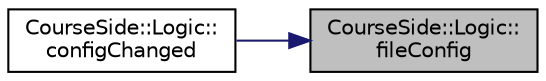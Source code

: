 digraph "CourseSide::Logic::fileConfig"
{
 // LATEX_PDF_SIZE
  edge [fontname="Helvetica",fontsize="10",labelfontname="Helvetica",labelfontsize="10"];
  node [fontname="Helvetica",fontsize="10",shape=record];
  rankdir="RL";
  Node1 [label="CourseSide::Logic::\lfileConfig",height=0.2,width=0.4,color="black", fillcolor="grey75", style="filled", fontcolor="black",tooltip="fileConfig calls to read offlinedata"];
  Node1 -> Node2 [dir="back",color="midnightblue",fontsize="10",style="solid",fontname="Helvetica"];
  Node2 [label="CourseSide::Logic::\lconfigChanged",height=0.2,width=0.4,color="black", fillcolor="white", style="filled",URL="$class_course_side_1_1_logic.html#a4817108c919bd888b849375a9f8e92dd",tooltip="configChanged handles possible config parameters and calls fileconfig"];
}
